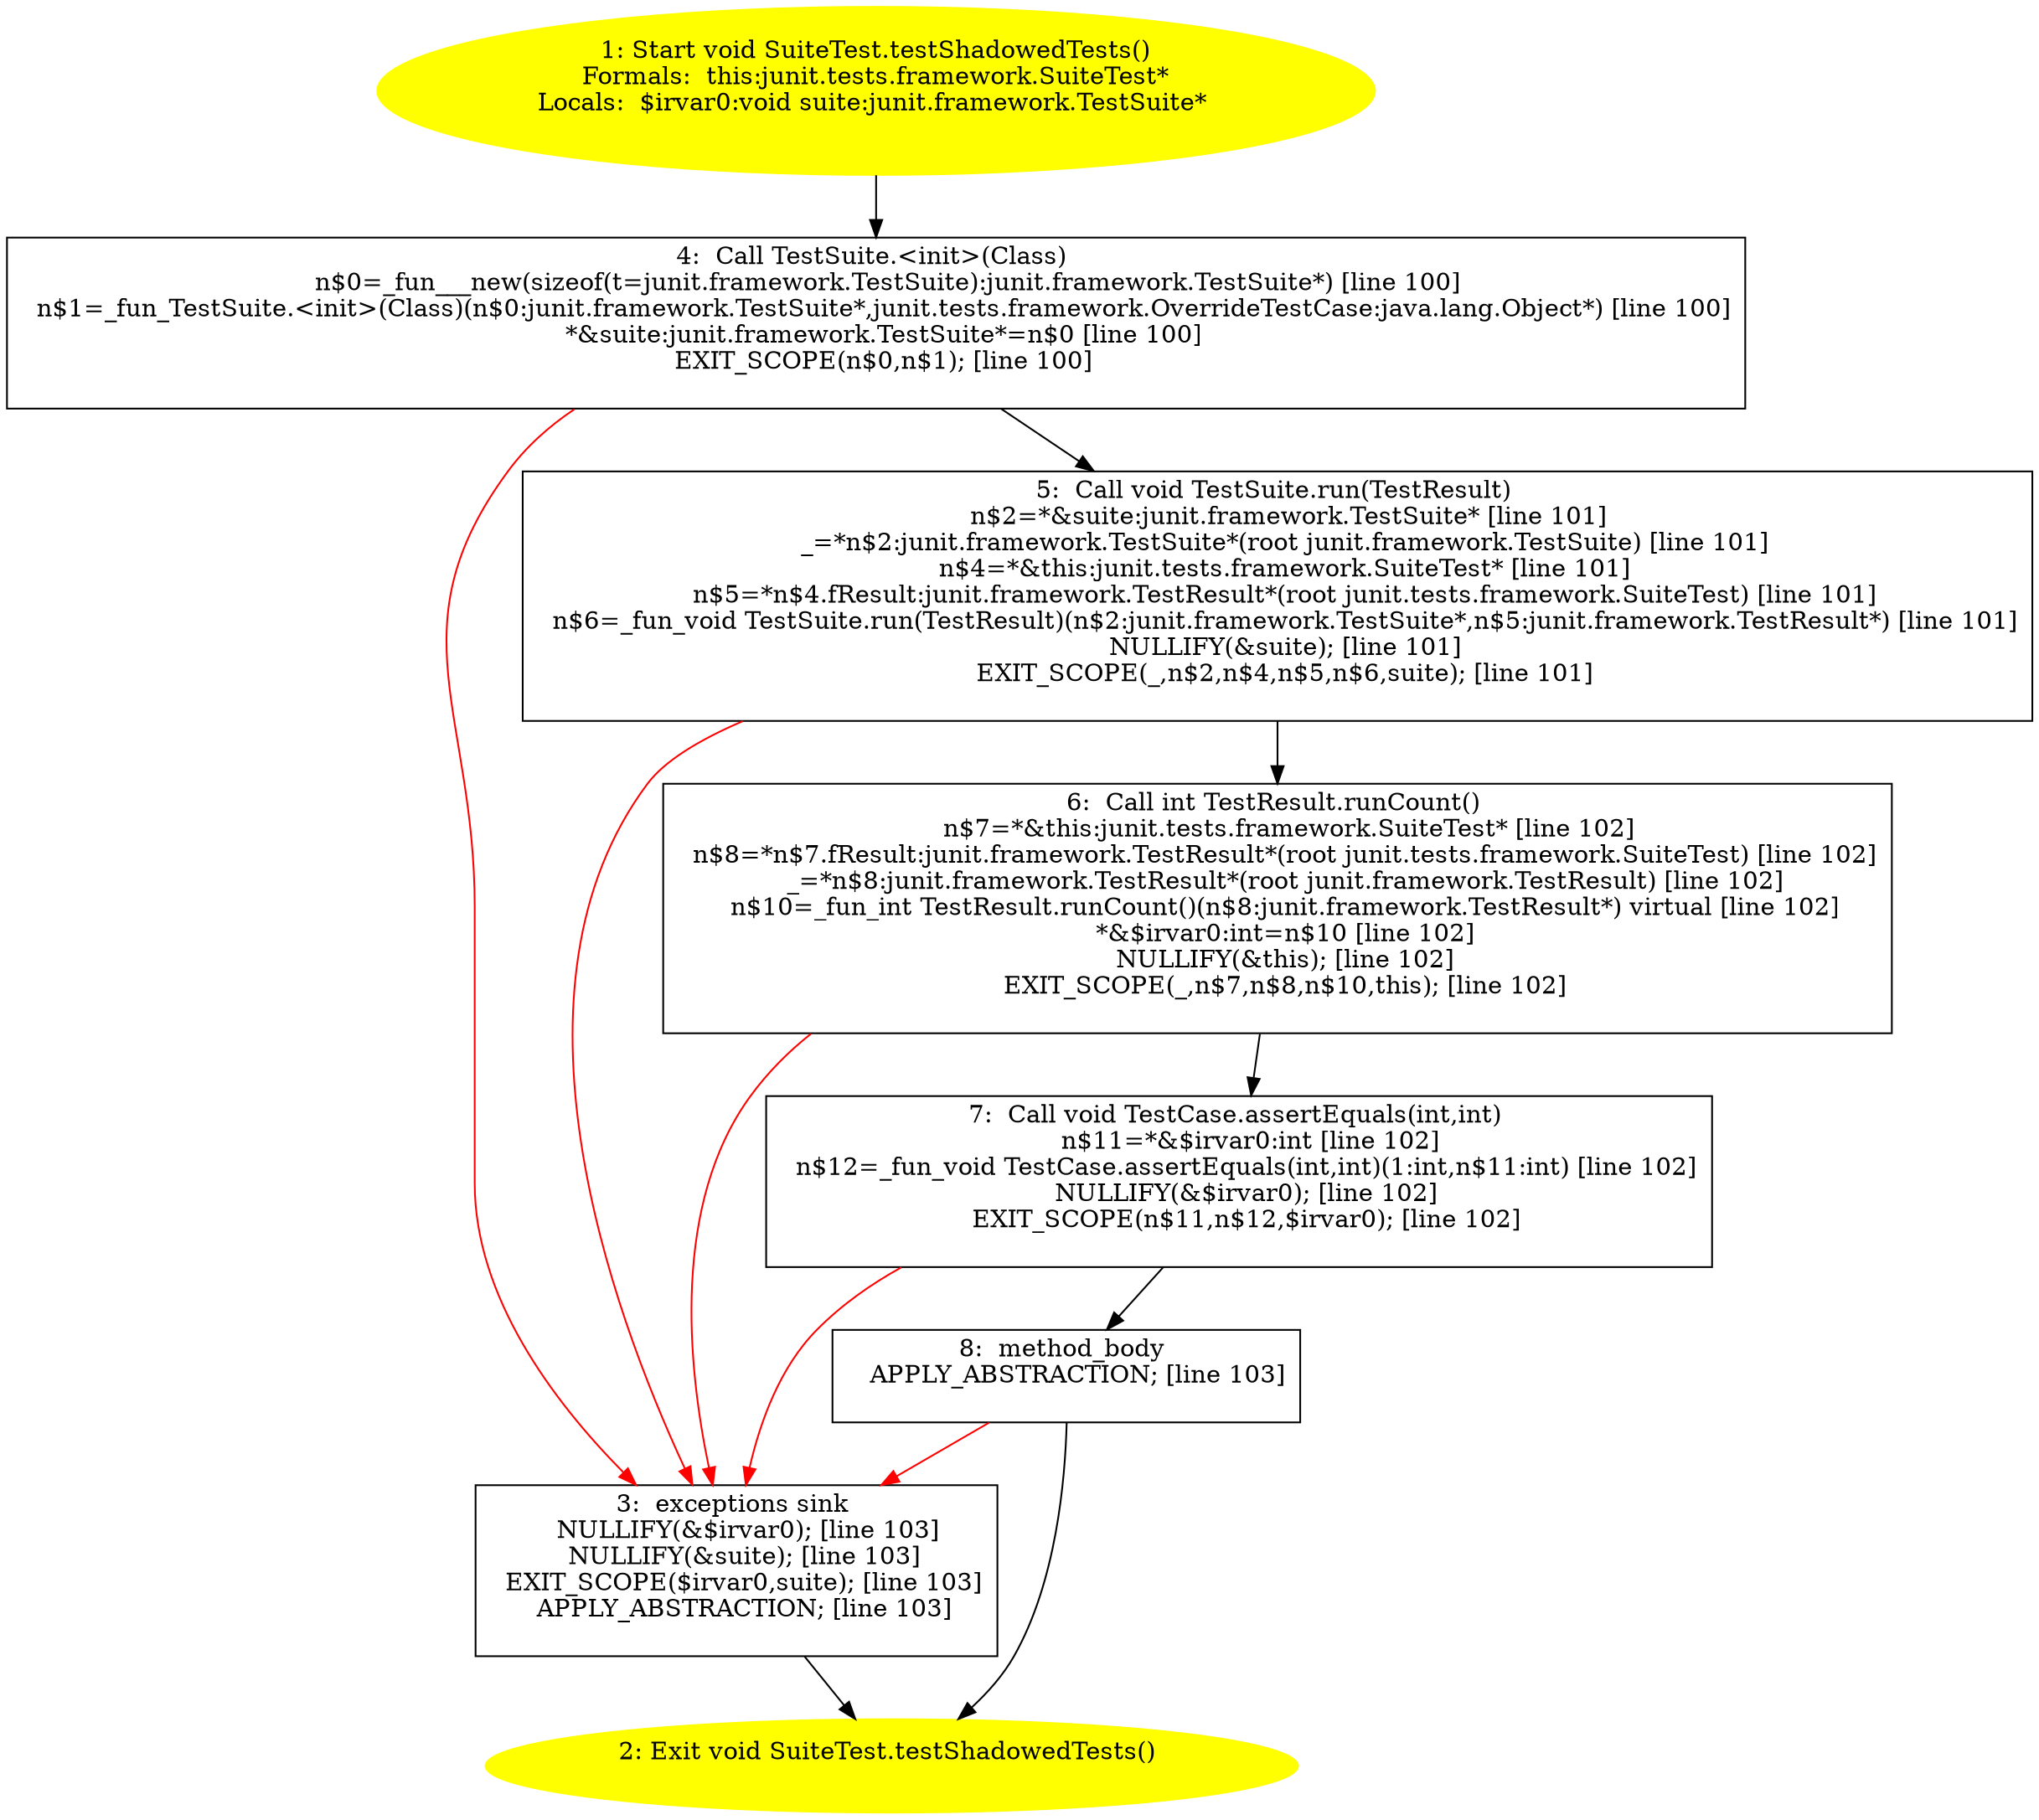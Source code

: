 /* @generated */
digraph cfg {
"junit.tests.framework.SuiteTest.testShadowedTests():void.958e13825a7a2e9c3aeb8308466f84af_1" [label="1: Start void SuiteTest.testShadowedTests()\nFormals:  this:junit.tests.framework.SuiteTest*\nLocals:  $irvar0:void suite:junit.framework.TestSuite* \n  " color=yellow style=filled]
	

	 "junit.tests.framework.SuiteTest.testShadowedTests():void.958e13825a7a2e9c3aeb8308466f84af_1" -> "junit.tests.framework.SuiteTest.testShadowedTests():void.958e13825a7a2e9c3aeb8308466f84af_4" ;
"junit.tests.framework.SuiteTest.testShadowedTests():void.958e13825a7a2e9c3aeb8308466f84af_2" [label="2: Exit void SuiteTest.testShadowedTests() \n  " color=yellow style=filled]
	

"junit.tests.framework.SuiteTest.testShadowedTests():void.958e13825a7a2e9c3aeb8308466f84af_3" [label="3:  exceptions sink \n   NULLIFY(&$irvar0); [line 103]\n  NULLIFY(&suite); [line 103]\n  EXIT_SCOPE($irvar0,suite); [line 103]\n  APPLY_ABSTRACTION; [line 103]\n " shape="box"]
	

	 "junit.tests.framework.SuiteTest.testShadowedTests():void.958e13825a7a2e9c3aeb8308466f84af_3" -> "junit.tests.framework.SuiteTest.testShadowedTests():void.958e13825a7a2e9c3aeb8308466f84af_2" ;
"junit.tests.framework.SuiteTest.testShadowedTests():void.958e13825a7a2e9c3aeb8308466f84af_4" [label="4:  Call TestSuite.<init>(Class) \n   n$0=_fun___new(sizeof(t=junit.framework.TestSuite):junit.framework.TestSuite*) [line 100]\n  n$1=_fun_TestSuite.<init>(Class)(n$0:junit.framework.TestSuite*,junit.tests.framework.OverrideTestCase:java.lang.Object*) [line 100]\n  *&suite:junit.framework.TestSuite*=n$0 [line 100]\n  EXIT_SCOPE(n$0,n$1); [line 100]\n " shape="box"]
	

	 "junit.tests.framework.SuiteTest.testShadowedTests():void.958e13825a7a2e9c3aeb8308466f84af_4" -> "junit.tests.framework.SuiteTest.testShadowedTests():void.958e13825a7a2e9c3aeb8308466f84af_5" ;
	 "junit.tests.framework.SuiteTest.testShadowedTests():void.958e13825a7a2e9c3aeb8308466f84af_4" -> "junit.tests.framework.SuiteTest.testShadowedTests():void.958e13825a7a2e9c3aeb8308466f84af_3" [color="red" ];
"junit.tests.framework.SuiteTest.testShadowedTests():void.958e13825a7a2e9c3aeb8308466f84af_5" [label="5:  Call void TestSuite.run(TestResult) \n   n$2=*&suite:junit.framework.TestSuite* [line 101]\n  _=*n$2:junit.framework.TestSuite*(root junit.framework.TestSuite) [line 101]\n  n$4=*&this:junit.tests.framework.SuiteTest* [line 101]\n  n$5=*n$4.fResult:junit.framework.TestResult*(root junit.tests.framework.SuiteTest) [line 101]\n  n$6=_fun_void TestSuite.run(TestResult)(n$2:junit.framework.TestSuite*,n$5:junit.framework.TestResult*) [line 101]\n  NULLIFY(&suite); [line 101]\n  EXIT_SCOPE(_,n$2,n$4,n$5,n$6,suite); [line 101]\n " shape="box"]
	

	 "junit.tests.framework.SuiteTest.testShadowedTests():void.958e13825a7a2e9c3aeb8308466f84af_5" -> "junit.tests.framework.SuiteTest.testShadowedTests():void.958e13825a7a2e9c3aeb8308466f84af_6" ;
	 "junit.tests.framework.SuiteTest.testShadowedTests():void.958e13825a7a2e9c3aeb8308466f84af_5" -> "junit.tests.framework.SuiteTest.testShadowedTests():void.958e13825a7a2e9c3aeb8308466f84af_3" [color="red" ];
"junit.tests.framework.SuiteTest.testShadowedTests():void.958e13825a7a2e9c3aeb8308466f84af_6" [label="6:  Call int TestResult.runCount() \n   n$7=*&this:junit.tests.framework.SuiteTest* [line 102]\n  n$8=*n$7.fResult:junit.framework.TestResult*(root junit.tests.framework.SuiteTest) [line 102]\n  _=*n$8:junit.framework.TestResult*(root junit.framework.TestResult) [line 102]\n  n$10=_fun_int TestResult.runCount()(n$8:junit.framework.TestResult*) virtual [line 102]\n  *&$irvar0:int=n$10 [line 102]\n  NULLIFY(&this); [line 102]\n  EXIT_SCOPE(_,n$7,n$8,n$10,this); [line 102]\n " shape="box"]
	

	 "junit.tests.framework.SuiteTest.testShadowedTests():void.958e13825a7a2e9c3aeb8308466f84af_6" -> "junit.tests.framework.SuiteTest.testShadowedTests():void.958e13825a7a2e9c3aeb8308466f84af_7" ;
	 "junit.tests.framework.SuiteTest.testShadowedTests():void.958e13825a7a2e9c3aeb8308466f84af_6" -> "junit.tests.framework.SuiteTest.testShadowedTests():void.958e13825a7a2e9c3aeb8308466f84af_3" [color="red" ];
"junit.tests.framework.SuiteTest.testShadowedTests():void.958e13825a7a2e9c3aeb8308466f84af_7" [label="7:  Call void TestCase.assertEquals(int,int) \n   n$11=*&$irvar0:int [line 102]\n  n$12=_fun_void TestCase.assertEquals(int,int)(1:int,n$11:int) [line 102]\n  NULLIFY(&$irvar0); [line 102]\n  EXIT_SCOPE(n$11,n$12,$irvar0); [line 102]\n " shape="box"]
	

	 "junit.tests.framework.SuiteTest.testShadowedTests():void.958e13825a7a2e9c3aeb8308466f84af_7" -> "junit.tests.framework.SuiteTest.testShadowedTests():void.958e13825a7a2e9c3aeb8308466f84af_8" ;
	 "junit.tests.framework.SuiteTest.testShadowedTests():void.958e13825a7a2e9c3aeb8308466f84af_7" -> "junit.tests.framework.SuiteTest.testShadowedTests():void.958e13825a7a2e9c3aeb8308466f84af_3" [color="red" ];
"junit.tests.framework.SuiteTest.testShadowedTests():void.958e13825a7a2e9c3aeb8308466f84af_8" [label="8:  method_body \n   APPLY_ABSTRACTION; [line 103]\n " shape="box"]
	

	 "junit.tests.framework.SuiteTest.testShadowedTests():void.958e13825a7a2e9c3aeb8308466f84af_8" -> "junit.tests.framework.SuiteTest.testShadowedTests():void.958e13825a7a2e9c3aeb8308466f84af_2" ;
	 "junit.tests.framework.SuiteTest.testShadowedTests():void.958e13825a7a2e9c3aeb8308466f84af_8" -> "junit.tests.framework.SuiteTest.testShadowedTests():void.958e13825a7a2e9c3aeb8308466f84af_3" [color="red" ];
}
